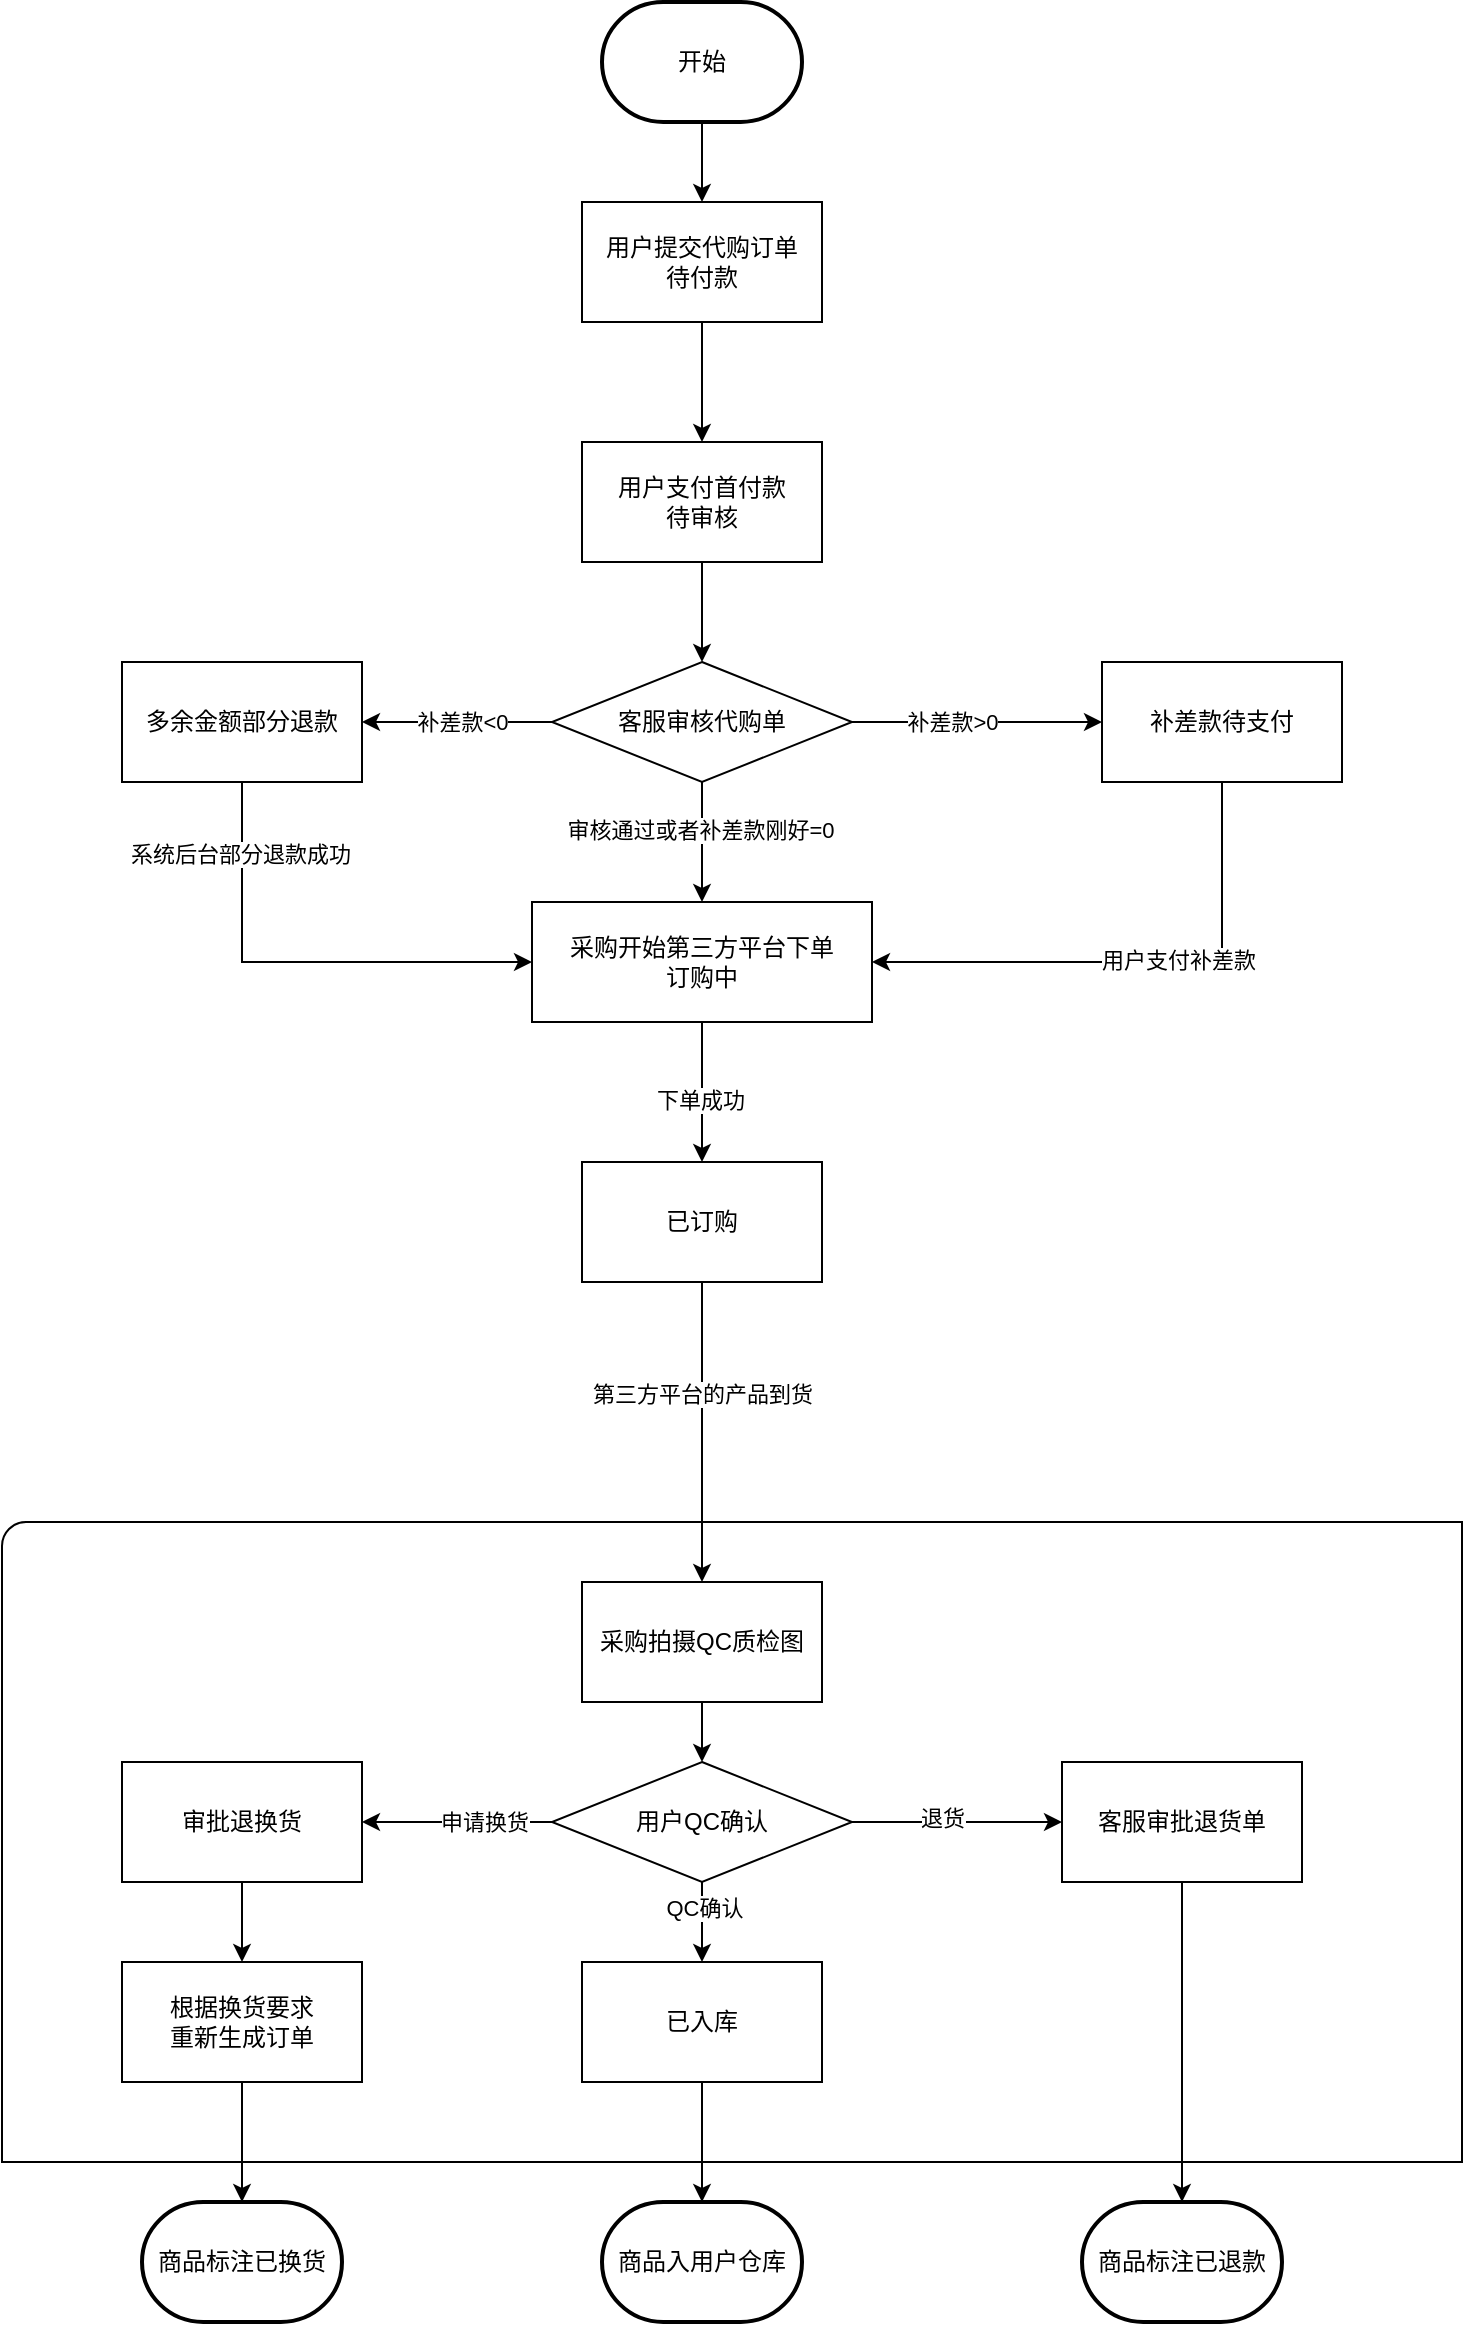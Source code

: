 <mxfile version="21.7.5" type="github">
  <diagram name="第 1 页" id="pP1tO3Ii8l8RqdQOzwid">
    <mxGraphModel dx="1434" dy="790" grid="1" gridSize="10" guides="1" tooltips="1" connect="1" arrows="1" fold="1" page="1" pageScale="1" pageWidth="850" pageHeight="1100" math="1" shadow="0">
      <root>
        <mxCell id="0" />
        <mxCell id="1" parent="0" />
        <mxCell id="Dqv5JmWRgsVvrp35Kz6W-14" value="" style="verticalLabelPosition=bottom;verticalAlign=top;html=1;shape=mxgraph.basic.corner_round_rect;dx=6;whiteSpace=wrap;" vertex="1" parent="1">
          <mxGeometry x="60" y="770" width="730" height="320" as="geometry" />
        </mxCell>
        <mxCell id="45aExs9Xjjavs16j4mOs-2" value="开始" style="strokeWidth=2;html=1;shape=mxgraph.flowchart.terminator;whiteSpace=wrap;" parent="1" vertex="1">
          <mxGeometry x="360" y="10" width="100" height="60" as="geometry" />
        </mxCell>
        <mxCell id="45aExs9Xjjavs16j4mOs-8" value="" style="edgeStyle=orthogonalEdgeStyle;rounded=0;orthogonalLoop=1;jettySize=auto;html=1;" parent="1" source="45aExs9Xjjavs16j4mOs-3" target="45aExs9Xjjavs16j4mOs-7" edge="1">
          <mxGeometry relative="1" as="geometry" />
        </mxCell>
        <mxCell id="45aExs9Xjjavs16j4mOs-3" value="用户提交代购订单&lt;br&gt;待付款" style="rounded=0;whiteSpace=wrap;html=1;" parent="1" vertex="1">
          <mxGeometry x="350" y="110" width="120" height="60" as="geometry" />
        </mxCell>
        <mxCell id="FNXPkqNXXuDWN-amQ0E9-2" value="" style="edgeStyle=orthogonalEdgeStyle;rounded=0;orthogonalLoop=1;jettySize=auto;html=1;" parent="1" source="45aExs9Xjjavs16j4mOs-7" target="FNXPkqNXXuDWN-amQ0E9-1" edge="1">
          <mxGeometry relative="1" as="geometry" />
        </mxCell>
        <mxCell id="45aExs9Xjjavs16j4mOs-7" value="用户支付首付款&lt;br&gt;待审核" style="whiteSpace=wrap;html=1;rounded=0;" parent="1" vertex="1">
          <mxGeometry x="350" y="230" width="120" height="60" as="geometry" />
        </mxCell>
        <mxCell id="45aExs9Xjjavs16j4mOs-12" value="" style="edgeStyle=orthogonalEdgeStyle;rounded=0;orthogonalLoop=1;jettySize=auto;html=1;" parent="1" source="45aExs9Xjjavs16j4mOs-9" target="45aExs9Xjjavs16j4mOs-11" edge="1">
          <mxGeometry relative="1" as="geometry" />
        </mxCell>
        <mxCell id="3CZQ1WSbMAs0qGvyiBaF-2" value="下单成功" style="edgeLabel;html=1;align=center;verticalAlign=middle;resizable=0;points=[];" parent="45aExs9Xjjavs16j4mOs-12" vertex="1" connectable="0">
          <mxGeometry x="0.1" y="-1" relative="1" as="geometry">
            <mxPoint as="offset" />
          </mxGeometry>
        </mxCell>
        <mxCell id="45aExs9Xjjavs16j4mOs-9" value="采购开始第三方平台下单&lt;br&gt;订购中" style="whiteSpace=wrap;html=1;rounded=0;" parent="1" vertex="1">
          <mxGeometry x="325" y="460" width="170" height="60" as="geometry" />
        </mxCell>
        <mxCell id="45aExs9Xjjavs16j4mOs-14" value="" style="edgeStyle=orthogonalEdgeStyle;rounded=0;orthogonalLoop=1;jettySize=auto;html=1;entryX=0.5;entryY=0;entryDx=0;entryDy=0;" parent="1" source="45aExs9Xjjavs16j4mOs-11" target="Dqv5JmWRgsVvrp35Kz6W-15" edge="1">
          <mxGeometry relative="1" as="geometry">
            <mxPoint x="410" y="790" as="targetPoint" />
          </mxGeometry>
        </mxCell>
        <mxCell id="3CZQ1WSbMAs0qGvyiBaF-3" value="第三方平台的产品到货" style="edgeLabel;html=1;align=center;verticalAlign=middle;resizable=0;points=[];" parent="45aExs9Xjjavs16j4mOs-14" vertex="1" connectable="0">
          <mxGeometry x="0.075" y="-2" relative="1" as="geometry">
            <mxPoint x="2" y="-25" as="offset" />
          </mxGeometry>
        </mxCell>
        <mxCell id="45aExs9Xjjavs16j4mOs-11" value="已订购" style="whiteSpace=wrap;html=1;rounded=0;" parent="1" vertex="1">
          <mxGeometry x="350" y="590" width="120" height="60" as="geometry" />
        </mxCell>
        <mxCell id="45aExs9Xjjavs16j4mOs-16" value="" style="edgeStyle=orthogonalEdgeStyle;rounded=0;orthogonalLoop=1;jettySize=auto;html=1;" parent="1" source="45aExs9Xjjavs16j4mOs-13" target="45aExs9Xjjavs16j4mOs-17" edge="1">
          <mxGeometry relative="1" as="geometry">
            <mxPoint x="410" y="940" as="targetPoint" />
          </mxGeometry>
        </mxCell>
        <mxCell id="45aExs9Xjjavs16j4mOs-13" value="已入库" style="whiteSpace=wrap;html=1;rounded=0;" parent="1" vertex="1">
          <mxGeometry x="350" y="990" width="120" height="60" as="geometry" />
        </mxCell>
        <mxCell id="45aExs9Xjjavs16j4mOs-17" value="商品入用户仓库" style="strokeWidth=2;html=1;shape=mxgraph.flowchart.terminator;whiteSpace=wrap;" parent="1" vertex="1">
          <mxGeometry x="360" y="1110" width="100" height="60" as="geometry" />
        </mxCell>
        <mxCell id="FNXPkqNXXuDWN-amQ0E9-13" value="" style="edgeStyle=orthogonalEdgeStyle;rounded=0;orthogonalLoop=1;jettySize=auto;html=1;entryX=0;entryY=0.5;entryDx=0;entryDy=0;" parent="1" source="FNXPkqNXXuDWN-amQ0E9-1" target="FNXPkqNXXuDWN-amQ0E9-17" edge="1">
          <mxGeometry relative="1" as="geometry">
            <mxPoint x="560" y="430" as="targetPoint" />
          </mxGeometry>
        </mxCell>
        <mxCell id="FNXPkqNXXuDWN-amQ0E9-20" value="补差款&amp;gt;0" style="edgeLabel;html=1;align=center;verticalAlign=middle;resizable=0;points=[];" parent="FNXPkqNXXuDWN-amQ0E9-13" vertex="1" connectable="0">
          <mxGeometry x="-0.325" y="2" relative="1" as="geometry">
            <mxPoint x="8" y="2" as="offset" />
          </mxGeometry>
        </mxCell>
        <mxCell id="FNXPkqNXXuDWN-amQ0E9-29" value="" style="edgeStyle=orthogonalEdgeStyle;rounded=0;orthogonalLoop=1;jettySize=auto;html=1;" parent="1" source="FNXPkqNXXuDWN-amQ0E9-1" target="FNXPkqNXXuDWN-amQ0E9-28" edge="1">
          <mxGeometry relative="1" as="geometry" />
        </mxCell>
        <mxCell id="FNXPkqNXXuDWN-amQ0E9-32" value="补差款&amp;lt;0" style="edgeLabel;html=1;align=center;verticalAlign=middle;resizable=0;points=[];" parent="FNXPkqNXXuDWN-amQ0E9-29" vertex="1" connectable="0">
          <mxGeometry x="-0.263" y="-1" relative="1" as="geometry">
            <mxPoint x="-10" y="1" as="offset" />
          </mxGeometry>
        </mxCell>
        <mxCell id="FNXPkqNXXuDWN-amQ0E9-1" value="客服审核代购单" style="rhombus;whiteSpace=wrap;html=1;rounded=0;" parent="1" vertex="1">
          <mxGeometry x="335" y="340" width="150" height="60" as="geometry" />
        </mxCell>
        <mxCell id="FNXPkqNXXuDWN-amQ0E9-3" value="" style="endArrow=classic;html=1;rounded=0;exitX=0.5;exitY=1;exitDx=0;exitDy=0;" parent="1" source="FNXPkqNXXuDWN-amQ0E9-1" target="45aExs9Xjjavs16j4mOs-9" edge="1">
          <mxGeometry width="50" height="50" relative="1" as="geometry">
            <mxPoint x="400" y="630" as="sourcePoint" />
            <mxPoint x="450" y="580" as="targetPoint" />
          </mxGeometry>
        </mxCell>
        <mxCell id="FNXPkqNXXuDWN-amQ0E9-4" value="审核通过或者补差款刚好=0" style="edgeLabel;html=1;align=center;verticalAlign=middle;resizable=0;points=[];" parent="FNXPkqNXXuDWN-amQ0E9-3" vertex="1" connectable="0">
          <mxGeometry x="-0.32" y="-1" relative="1" as="geometry">
            <mxPoint y="3" as="offset" />
          </mxGeometry>
        </mxCell>
        <mxCell id="FNXPkqNXXuDWN-amQ0E9-24" style="edgeStyle=orthogonalEdgeStyle;rounded=0;orthogonalLoop=1;jettySize=auto;html=1;exitX=0.5;exitY=1;exitDx=0;exitDy=0;entryX=1;entryY=0.5;entryDx=0;entryDy=0;" parent="1" source="FNXPkqNXXuDWN-amQ0E9-17" target="45aExs9Xjjavs16j4mOs-9" edge="1">
          <mxGeometry relative="1" as="geometry" />
        </mxCell>
        <mxCell id="FNXPkqNXXuDWN-amQ0E9-25" value="用户支付补差款" style="edgeLabel;html=1;align=center;verticalAlign=middle;resizable=0;points=[];" parent="FNXPkqNXXuDWN-amQ0E9-24" vertex="1" connectable="0">
          <mxGeometry x="-0.15" y="-1" relative="1" as="geometry">
            <mxPoint as="offset" />
          </mxGeometry>
        </mxCell>
        <mxCell id="FNXPkqNXXuDWN-amQ0E9-17" value="补差款待支付" style="whiteSpace=wrap;html=1;rounded=0;" parent="1" vertex="1">
          <mxGeometry x="610" y="340" width="120" height="60" as="geometry" />
        </mxCell>
        <mxCell id="FNXPkqNXXuDWN-amQ0E9-31" style="edgeStyle=orthogonalEdgeStyle;rounded=0;orthogonalLoop=1;jettySize=auto;html=1;exitX=0.5;exitY=1;exitDx=0;exitDy=0;entryX=0;entryY=0.5;entryDx=0;entryDy=0;" parent="1" source="FNXPkqNXXuDWN-amQ0E9-28" target="45aExs9Xjjavs16j4mOs-9" edge="1">
          <mxGeometry relative="1" as="geometry" />
        </mxCell>
        <mxCell id="FNXPkqNXXuDWN-amQ0E9-33" value="系统后台部分退款成功" style="edgeLabel;html=1;align=center;verticalAlign=middle;resizable=0;points=[];" parent="FNXPkqNXXuDWN-amQ0E9-31" vertex="1" connectable="0">
          <mxGeometry x="-0.696" y="-1" relative="1" as="geometry">
            <mxPoint as="offset" />
          </mxGeometry>
        </mxCell>
        <mxCell id="FNXPkqNXXuDWN-amQ0E9-28" value="多余金额部分退款" style="whiteSpace=wrap;html=1;rounded=0;" parent="1" vertex="1">
          <mxGeometry x="120" y="340" width="120" height="60" as="geometry" />
        </mxCell>
        <mxCell id="Dqv5JmWRgsVvrp35Kz6W-4" style="edgeStyle=orthogonalEdgeStyle;rounded=0;orthogonalLoop=1;jettySize=auto;html=1;exitX=0.5;exitY=1;exitDx=0;exitDy=0;entryX=0.5;entryY=0;entryDx=0;entryDy=0;" edge="1" parent="1" source="Dqv5JmWRgsVvrp35Kz6W-2" target="45aExs9Xjjavs16j4mOs-13">
          <mxGeometry relative="1" as="geometry">
            <mxPoint x="410" y="910" as="targetPoint" />
          </mxGeometry>
        </mxCell>
        <mxCell id="Dqv5JmWRgsVvrp35Kz6W-5" value="QC确认" style="edgeLabel;html=1;align=center;verticalAlign=middle;resizable=0;points=[];" vertex="1" connectable="0" parent="Dqv5JmWRgsVvrp35Kz6W-4">
          <mxGeometry x="-0.367" y="1" relative="1" as="geometry">
            <mxPoint as="offset" />
          </mxGeometry>
        </mxCell>
        <mxCell id="Dqv5JmWRgsVvrp35Kz6W-8" style="edgeStyle=orthogonalEdgeStyle;rounded=0;orthogonalLoop=1;jettySize=auto;html=1;exitX=0;exitY=0.5;exitDx=0;exitDy=0;entryX=1;entryY=0.5;entryDx=0;entryDy=0;" edge="1" parent="1" source="Dqv5JmWRgsVvrp35Kz6W-2" target="Dqv5JmWRgsVvrp35Kz6W-7">
          <mxGeometry relative="1" as="geometry" />
        </mxCell>
        <mxCell id="Dqv5JmWRgsVvrp35Kz6W-9" value="申请换货" style="edgeLabel;html=1;align=center;verticalAlign=middle;resizable=0;points=[];" vertex="1" connectable="0" parent="Dqv5JmWRgsVvrp35Kz6W-8">
          <mxGeometry x="0.043" y="3" relative="1" as="geometry">
            <mxPoint x="15" y="-3" as="offset" />
          </mxGeometry>
        </mxCell>
        <mxCell id="Dqv5JmWRgsVvrp35Kz6W-11" style="edgeStyle=orthogonalEdgeStyle;rounded=0;orthogonalLoop=1;jettySize=auto;html=1;exitX=1;exitY=0.5;exitDx=0;exitDy=0;entryX=0;entryY=0.5;entryDx=0;entryDy=0;" edge="1" parent="1" source="Dqv5JmWRgsVvrp35Kz6W-2" target="Dqv5JmWRgsVvrp35Kz6W-10">
          <mxGeometry relative="1" as="geometry" />
        </mxCell>
        <mxCell id="Dqv5JmWRgsVvrp35Kz6W-12" value="退货" style="edgeLabel;html=1;align=center;verticalAlign=middle;resizable=0;points=[];" vertex="1" connectable="0" parent="Dqv5JmWRgsVvrp35Kz6W-11">
          <mxGeometry x="-0.147" y="2" relative="1" as="geometry">
            <mxPoint as="offset" />
          </mxGeometry>
        </mxCell>
        <mxCell id="Dqv5JmWRgsVvrp35Kz6W-2" value="用户QC确认" style="rhombus;whiteSpace=wrap;html=1;rounded=0;" vertex="1" parent="1">
          <mxGeometry x="335" y="890" width="150" height="60" as="geometry" />
        </mxCell>
        <mxCell id="Dqv5JmWRgsVvrp35Kz6W-23" style="edgeStyle=orthogonalEdgeStyle;rounded=0;orthogonalLoop=1;jettySize=auto;html=1;exitX=0.5;exitY=1;exitDx=0;exitDy=0;entryX=0.5;entryY=0;entryDx=0;entryDy=0;" edge="1" parent="1" source="Dqv5JmWRgsVvrp35Kz6W-7" target="Dqv5JmWRgsVvrp35Kz6W-22">
          <mxGeometry relative="1" as="geometry" />
        </mxCell>
        <mxCell id="Dqv5JmWRgsVvrp35Kz6W-7" value="审批退换货" style="whiteSpace=wrap;html=1;rounded=0;" vertex="1" parent="1">
          <mxGeometry x="120" y="890" width="120" height="60" as="geometry" />
        </mxCell>
        <mxCell id="Dqv5JmWRgsVvrp35Kz6W-19" value="" style="edgeStyle=orthogonalEdgeStyle;rounded=0;orthogonalLoop=1;jettySize=auto;html=1;" edge="1" parent="1" source="Dqv5JmWRgsVvrp35Kz6W-10" target="Dqv5JmWRgsVvrp35Kz6W-17">
          <mxGeometry relative="1" as="geometry">
            <mxPoint x="640" y="1060" as="targetPoint" />
          </mxGeometry>
        </mxCell>
        <mxCell id="Dqv5JmWRgsVvrp35Kz6W-10" value="客服审批退货单" style="whiteSpace=wrap;html=1;rounded=0;" vertex="1" parent="1">
          <mxGeometry x="590" y="890" width="120" height="60" as="geometry" />
        </mxCell>
        <mxCell id="Dqv5JmWRgsVvrp35Kz6W-16" style="edgeStyle=orthogonalEdgeStyle;rounded=0;orthogonalLoop=1;jettySize=auto;html=1;exitX=0.5;exitY=1;exitDx=0;exitDy=0;" edge="1" parent="1" source="Dqv5JmWRgsVvrp35Kz6W-15" target="Dqv5JmWRgsVvrp35Kz6W-2">
          <mxGeometry relative="1" as="geometry" />
        </mxCell>
        <mxCell id="Dqv5JmWRgsVvrp35Kz6W-15" value="采购拍摄QC质检图" style="whiteSpace=wrap;html=1;rounded=0;" vertex="1" parent="1">
          <mxGeometry x="350" y="800" width="120" height="60" as="geometry" />
        </mxCell>
        <mxCell id="Dqv5JmWRgsVvrp35Kz6W-17" value="商品标注已退款" style="strokeWidth=2;html=1;shape=mxgraph.flowchart.terminator;whiteSpace=wrap;" vertex="1" parent="1">
          <mxGeometry x="600" y="1110" width="100" height="60" as="geometry" />
        </mxCell>
        <mxCell id="Dqv5JmWRgsVvrp35Kz6W-25" value="" style="edgeStyle=orthogonalEdgeStyle;rounded=0;orthogonalLoop=1;jettySize=auto;html=1;" edge="1" parent="1" source="Dqv5JmWRgsVvrp35Kz6W-22" target="Dqv5JmWRgsVvrp35Kz6W-24">
          <mxGeometry relative="1" as="geometry" />
        </mxCell>
        <mxCell id="Dqv5JmWRgsVvrp35Kz6W-22" value="根据换货要求&lt;br&gt;重新生成订单" style="rounded=0;whiteSpace=wrap;html=1;" vertex="1" parent="1">
          <mxGeometry x="120" y="990" width="120" height="60" as="geometry" />
        </mxCell>
        <mxCell id="Dqv5JmWRgsVvrp35Kz6W-24" value="商品标注已换货" style="strokeWidth=2;html=1;shape=mxgraph.flowchart.terminator;whiteSpace=wrap;" vertex="1" parent="1">
          <mxGeometry x="130" y="1110" width="100" height="60" as="geometry" />
        </mxCell>
        <mxCell id="Dqv5JmWRgsVvrp35Kz6W-32" style="edgeStyle=orthogonalEdgeStyle;rounded=0;orthogonalLoop=1;jettySize=auto;html=1;exitX=0.5;exitY=1;exitDx=0;exitDy=0;entryX=0.5;entryY=0;entryDx=0;entryDy=0;exitPerimeter=0;" edge="1" parent="1" source="45aExs9Xjjavs16j4mOs-2" target="45aExs9Xjjavs16j4mOs-3">
          <mxGeometry relative="1" as="geometry">
            <mxPoint x="410" y="90" as="sourcePoint" />
          </mxGeometry>
        </mxCell>
      </root>
    </mxGraphModel>
  </diagram>
</mxfile>
